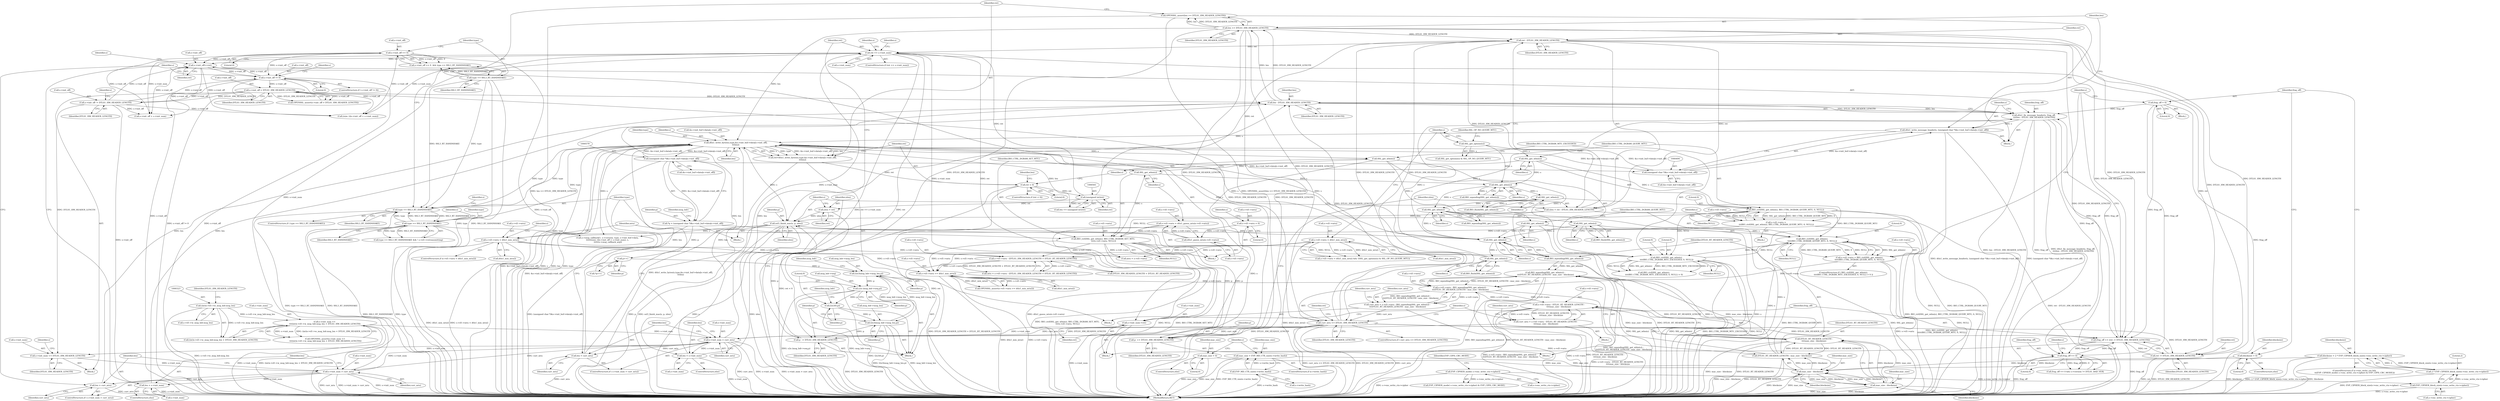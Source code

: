 digraph "0_openssl_34628967f1e65dc8f34e000f0f5518e21afbfc7b@API" {
"1000505" [label="(Call,OPENSSL_assert(len >= DTLS1_HM_HEADER_LENGTH))"];
"1000506" [label="(Call,len >= DTLS1_HM_HEADER_LENGTH)"];
"1000488" [label="(Call,len - DTLS1_HM_HEADER_LENGTH)"];
"1000476" [label="(Call,len = curr_mtu)"];
"1000471" [label="(Call,s->init_num > curr_mtu)"];
"1000465" [label="(Call,s->init_num += DTLS1_HM_HEADER_LENGTH)"];
"1000455" [label="(Call,s->init_off > DTLS1_HM_HEADER_LENGTH)"];
"1000448" [label="(Call,s->init_off != 0)"];
"1000308" [label="(Call,s->init_off == 0)"];
"1000460" [label="(Call,s->init_off -= DTLS1_HM_HEADER_LENGTH)"];
"1000703" [label="(Call,s->init_off+=ret)"];
"1000657" [label="(Call,ret == s->init_num)"];
"1000649" [label="(Call,ret - DTLS1_HM_HEADER_LENGTH)"];
"1000560" [label="(Call,(unsigned int)ret)"];
"1000526" [label="(Call,ret < 0)"];
"1000509" [label="(Call,ret=dtls1_write_bytes(s,type,&s->init_buf->data[s->init_off],\n\t\t\tlen))"];
"1000511" [label="(Call,dtls1_write_bytes(s,type,&s->init_buf->data[s->init_off],\n\t\t\tlen))"];
"1000391" [label="(Call,SSL_get_wbio(s))"];
"1000279" [label="(Call,SSL_get_wbio(s))"];
"1000269" [label="(Call,SSL_get_wbio(s))"];
"1000260" [label="(Call,SSL_get_wbio(s))"];
"1000245" [label="(Call,SSL_get_wbio(s))"];
"1000181" [label="(Call,SSL_get_wbio(s))"];
"1000170" [label="(Call,SSL_get_options(s))"];
"1000215" [label="(Call,SSL_get_wbio(s))"];
"1000652" [label="(Call,ssl3_finish_mac(s, p, xlen))"];
"1000636" [label="(Call,p  -= DTLS1_HM_HEADER_LENGTH)"];
"1000399" [label="(Call,curr_mtu <= DTLS1_HM_HEADER_LENGTH)"];
"1000381" [label="(Call,curr_mtu = s->d1->mtu - BIO_wpending(SSL_get_wbio(s)) - \n\t\t\tDTLS1_RT_HEADER_LENGTH - mac_size - blocksize)"];
"1000383" [label="(Call,s->d1->mtu - BIO_wpending(SSL_get_wbio(s)) - \n\t\t\tDTLS1_RT_HEADER_LENGTH - mac_size - blocksize)"];
"1000539" [label="(Call,s->d1->mtu = BIO_ctrl(SSL_get_wbio(s),\n\t\t\t\t\tBIO_CTRL_DGRAM_QUERY_MTU, 0, NULL))"];
"1000545" [label="(Call,BIO_ctrl(SSL_get_wbio(s),\n\t\t\t\t\tBIO_CTRL_DGRAM_QUERY_MTU, 0, NULL))"];
"1000546" [label="(Call,SSL_get_wbio(s))"];
"1000533" [label="(Call,SSL_get_wbio(s))"];
"1000180" [label="(Call,BIO_ctrl(SSL_get_wbio(s), BIO_CTRL_DGRAM_QUERY_MTU, 0, NULL))"];
"1000532" [label="(Call,BIO_ctrl(SSL_get_wbio(s),\n\t\t\t\tBIO_CTRL_DGRAM_MTU_EXCEEDED, 0, NULL))"];
"1000214" [label="(Call,BIO_ctrl(SSL_get_wbio(s), BIO_CTRL_DGRAM_SET_MTU, \n\t\t\t\ts->d1->mtu, NULL))"];
"1000202" [label="(Call,s->d1->mtu = dtls1_guess_mtu(s->d1->mtu))"];
"1000208" [label="(Call,dtls1_guess_mtu(s->d1->mtu))"];
"1000195" [label="(Call,s->d1->mtu = 0)"];
"1000299" [label="(Call,s->d1->mtu >= dtls1_min_mtu())"];
"1000289" [label="(Call,s->d1->mtu - (DTLS1_HM_HEADER_LENGTH + DTLS1_RT_HEADER_LENGTH))"];
"1000187" [label="(Call,s->d1->mtu < dtls1_min_mtu())"];
"1000174" [label="(Call,s->d1->mtu = \n\t\t\tBIO_ctrl(SSL_get_wbio(s), BIO_CTRL_DGRAM_QUERY_MTU, 0, NULL))"];
"1000161" [label="(Call,s->d1->mtu < dtls1_min_mtu())"];
"1000416" [label="(Call,s->d1->mtu - DTLS1_RT_HEADER_LENGTH -\n\t\t\t\tmac_size - blocksize)"];
"1000422" [label="(Call,DTLS1_RT_HEADER_LENGTH -\n\t\t\t\tmac_size - blocksize)"];
"1000393" [label="(Call,DTLS1_RT_HEADER_LENGTH - mac_size - blocksize)"];
"1000395" [label="(Call,mac_size - blocksize)"];
"1000343" [label="(Call,mac_size = 0)"];
"1000424" [label="(Call,mac_size - blocksize)"];
"1000336" [label="(Call,mac_size = EVP_MD_CTX_size(s->write_hash))"];
"1000338" [label="(Call,EVP_MD_CTX_size(s->write_hash))"];
"1000359" [label="(Call,blocksize = 2 * EVP_CIPHER_block_size(s->enc_write_ctx->cipher))"];
"1000361" [label="(Call,2 * EVP_CIPHER_block_size(s->enc_write_ctx->cipher))"];
"1000363" [label="(Call,EVP_CIPHER_block_size(s->enc_write_ctx->cipher))"];
"1000352" [label="(Call,EVP_CIPHER_mode( s->enc_write_ctx->cipher))"];
"1000370" [label="(Call,blocksize = 0)"];
"1000389" [label="(Call,BIO_wpending(SSL_get_wbio(s)) - \n\t\t\tDTLS1_RT_HEADER_LENGTH - mac_size - blocksize)"];
"1000390" [label="(Call,BIO_wpending(SSL_get_wbio(s)))"];
"1000631" [label="(Call,l2n3(msg_hdr->msg_len,p))"];
"1000618" [label="(Call,l2n3(msg_hdr->msg_len,p))"];
"1000613" [label="(Call,p++)"];
"1000576" [label="(Call,*p = (unsigned char *)&s->init_buf->data[s->init_off])"];
"1000578" [label="(Call,(unsigned char *)&s->init_buf->data[s->init_off])"];
"1000628" [label="(Call,l2n3(0,p))"];
"1000623" [label="(Call,s2n (msg_hdr->seq,p))"];
"1000644" [label="(Call,p  += DTLS1_HM_HEADER_LENGTH)"];
"1000639" [label="(Call,xlen = ret)"];
"1000647" [label="(Call,xlen = ret - DTLS1_HM_HEADER_LENGTH)"];
"1000406" [label="(Call,SSL_get_wbio(s))"];
"1000491" [label="(Call,dtls1_write_message_header(s, (unsigned char *)&s->init_buf->data[s->init_off]))"];
"1000485" [label="(Call,dtls1_fix_message_header(s, frag_off, \n\t\t\t\tlen - DTLS1_HM_HEADER_LENGTH))"];
"1000713" [label="(Call,frag_off += (ret -= DTLS1_HM_HEADER_LENGTH))"];
"1000602" [label="(Call,frag_off == 0)"];
"1000373" [label="(Call,frag_off = 0)"];
"1000715" [label="(Call,ret -= DTLS1_HM_HEADER_LENGTH)"];
"1000493" [label="(Call,(unsigned char *)&s->init_buf->data[s->init_off])"];
"1000443" [label="(Call,type == SSL3_RT_HANDSHAKE)"];
"1000565" [label="(Call,type == SSL3_RT_HANDSHAKE)"];
"1000313" [label="(Call,type == SSL3_RT_HANDSHAKE)"];
"1000433" [label="(Call,len = curr_mtu)"];
"1000428" [label="(Call,s->init_num > curr_mtu)"];
"1000708" [label="(Call,s->init_num-=ret)"];
"1000317" [label="(Call,s->init_num == \n\t\t\t(int)s->d1->w_msg_hdr.msg_len + DTLS1_HM_HEADER_LENGTH)"];
"1000322" [label="(Call,(int)s->d1->w_msg_hdr.msg_len)"];
"1000414" [label="(Call,curr_mtu = s->d1->mtu - DTLS1_RT_HEADER_LENGTH -\n\t\t\t\tmac_size - blocksize)"];
"1000437" [label="(Call,len = s->init_num)"];
"1000480" [label="(Call,len = s->init_num)"];
"1000533" [label="(Call,SSL_get_wbio(s))"];
"1000183" [label="(Identifier,BIO_CTRL_DGRAM_QUERY_MTU)"];
"1000172" [label="(Identifier,SSL_OP_NO_QUERY_MTU)"];
"1000174" [label="(Call,s->d1->mtu = \n\t\t\tBIO_ctrl(SSL_get_wbio(s), BIO_CTRL_DGRAM_QUERY_MTU, 0, NULL))"];
"1000414" [label="(Call,curr_mtu = s->d1->mtu - DTLS1_RT_HEADER_LENGTH -\n\t\t\t\tmac_size - blocksize)"];
"1000317" [label="(Call,s->init_num == \n\t\t\t(int)s->d1->w_msg_hdr.msg_len + DTLS1_HM_HEADER_LENGTH)"];
"1000629" [label="(Literal,0)"];
"1000187" [label="(Call,s->d1->mtu < dtls1_min_mtu())"];
"1000645" [label="(Identifier,p)"];
"1000309" [label="(Call,s->init_off)"];
"1000339" [label="(Call,s->write_hash)"];
"1000194" [label="(Block,)"];
"1000175" [label="(Call,s->d1->mtu)"];
"1000546" [label="(Call,SSL_get_wbio(s))"];
"1000369" [label="(ControlStructure,else)"];
"1000649" [label="(Call,ret - DTLS1_HM_HEADER_LENGTH)"];
"1000705" [label="(Identifier,s)"];
"1000322" [label="(Call,(int)s->d1->w_msg_hdr.msg_len)"];
"1000307" [label="(Call,s->init_off == 0  && type == SSL3_RT_HANDSHAKE)"];
"1000246" [label="(Identifier,s)"];
"1000539" [label="(Call,s->d1->mtu = BIO_ctrl(SSL_get_wbio(s),\n\t\t\t\t\tBIO_CTRL_DGRAM_QUERY_MTU, 0, NULL))"];
"1000290" [label="(Call,s->d1->mtu)"];
"1000269" [label="(Call,SSL_get_wbio(s))"];
"1000346" [label="(ControlStructure,if (s->enc_write_ctx && \n\t\t(EVP_CIPHER_mode( s->enc_write_ctx->cipher) & EVP_CIPH_CBC_MODE)))"];
"1000560" [label="(Call,(unsigned int)ret)"];
"1000641" [label="(Identifier,ret)"];
"1000361" [label="(Call,2 * EVP_CIPHER_block_size(s->enc_write_ctx->cipher))"];
"1000381" [label="(Call,curr_mtu = s->d1->mtu - BIO_wpending(SSL_get_wbio(s)) - \n\t\t\tDTLS1_RT_HEADER_LENGTH - mac_size - blocksize)"];
"1000506" [label="(Call,len >= DTLS1_HM_HEADER_LENGTH)"];
"1000404" [label="(Identifier,ret)"];
"1000495" [label="(Call,&s->init_buf->data[s->init_off])"];
"1000448" [label="(Call,s->init_off != 0)"];
"1000488" [label="(Call,len - DTLS1_HM_HEADER_LENGTH)"];
"1000433" [label="(Call,len = curr_mtu)"];
"1000406" [label="(Call,SSL_get_wbio(s))"];
"1000436" [label="(ControlStructure,else)"];
"1000603" [label="(Identifier,frag_off)"];
"1000216" [label="(Identifier,s)"];
"1000549" [label="(Literal,0)"];
"1000353" [label="(Call,s->enc_write_ctx->cipher)"];
"1000709" [label="(Call,s->init_num)"];
"1000415" [label="(Identifier,curr_mtu)"];
"1000287" [label="(Call,mtu = s->d1->mtu - (DTLS1_HM_HEADER_LENGTH + DTLS1_RT_HEADER_LENGTH))"];
"1000259" [label="(Call,BIO_flush(SSL_get_wbio(s)))"];
"1000651" [label="(Identifier,DTLS1_HM_HEADER_LENGTH)"];
"1000556" [label="(Block,)"];
"1000202" [label="(Call,s->d1->mtu = dtls1_guess_mtu(s->d1->mtu))"];
"1000489" [label="(Identifier,len)"];
"1000208" [label="(Call,dtls1_guess_mtu(s->d1->mtu))"];
"1000530" [label="(ControlStructure,if ( BIO_ctrl(SSL_get_wbio(s),\n\t\t\t\tBIO_CTRL_DGRAM_MTU_EXCEEDED, 0, NULL) > 0 ))"];
"1000652" [label="(Call,ssl3_finish_mac(s, p, xlen))"];
"1000444" [label="(Identifier,type)"];
"1000371" [label="(Identifier,blocksize)"];
"1000443" [label="(Call,type == SSL3_RT_HANDSHAKE)"];
"1000224" [label="(Call,mtu = s->d1->mtu)"];
"1000161" [label="(Call,s->d1->mtu < dtls1_min_mtu())"];
"1000186" [label="(ControlStructure,if (s->d1->mtu < dtls1_min_mtu()))"];
"1000217" [label="(Identifier,BIO_CTRL_DGRAM_SET_MTU)"];
"1000352" [label="(Call,EVP_CIPHER_mode( s->enc_write_ctx->cipher))"];
"1000511" [label="(Call,dtls1_write_bytes(s,type,&s->init_buf->data[s->init_off],\n\t\t\tlen))"];
"1000714" [label="(Identifier,frag_off)"];
"1000359" [label="(Call,blocksize = 2 * EVP_CIPHER_block_size(s->enc_write_ctx->cipher))"];
"1000343" [label="(Call,mac_size = 0)"];
"1000653" [label="(Identifier,s)"];
"1000576" [label="(Call,*p = (unsigned char *)&s->init_buf->data[s->init_off])"];
"1000196" [label="(Call,s->d1->mtu)"];
"1000655" [label="(Identifier,xlen)"];
"1000625" [label="(Identifier,msg_hdr)"];
"1000391" [label="(Call,SSL_get_wbio(s))"];
"1000467" [label="(Identifier,s)"];
"1000566" [label="(Identifier,type)"];
"1000336" [label="(Call,mac_size = EVP_MD_CTX_size(s->write_hash))"];
"1000430" [label="(Identifier,s)"];
"1000707" [label="(Identifier,ret)"];
"1000360" [label="(Identifier,blocksize)"];
"1000602" [label="(Call,frag_off == 0)"];
"1000434" [label="(Identifier,len)"];
"1000442" [label="(ControlStructure,if ( type == SSL3_RT_HANDSHAKE))"];
"1000313" [label="(Call,type == SSL3_RT_HANDSHAKE)"];
"1000465" [label="(Call,s->init_num += DTLS1_HM_HEADER_LENGTH)"];
"1000392" [label="(Identifier,s)"];
"1000456" [label="(Call,s->init_off)"];
"1000710" [label="(Identifier,s)"];
"1000464" [label="(Identifier,DTLS1_HM_HEADER_LENGTH)"];
"1000295" [label="(Call,DTLS1_HM_HEADER_LENGTH + DTLS1_RT_HEADER_LENGTH)"];
"1000424" [label="(Call,mac_size - blocksize)"];
"1000397" [label="(Identifier,blocksize)"];
"1000280" [label="(Identifier,s)"];
"1000636" [label="(Call,p  -= DTLS1_HM_HEADER_LENGTH)"];
"1000416" [label="(Call,s->d1->mtu - DTLS1_RT_HEADER_LENGTH -\n\t\t\t\tmac_size - blocksize)"];
"1000512" [label="(Identifier,s)"];
"1000400" [label="(Identifier,curr_mtu)"];
"1000190" [label="(Identifier,s)"];
"1000526" [label="(Call,ret < 0)"];
"1000384" [label="(Call,s->d1->mtu)"];
"1000632" [label="(Call,msg_hdr->msg_len)"];
"1000571" [label="(Identifier,s)"];
"1000562" [label="(Identifier,ret)"];
"1000508" [label="(Identifier,DTLS1_HM_HEADER_LENGTH)"];
"1000477" [label="(Identifier,len)"];
"1000628" [label="(Call,l2n3(0,p))"];
"1000427" [label="(ControlStructure,if ( s->init_num > curr_mtu))"];
"1000614" [label="(Identifier,p)"];
"1000657" [label="(Call,ret == s->init_num)"];
"1000491" [label="(Call,dtls1_write_message_header(s, (unsigned char *)&s->init_buf->data[s->init_off]))"];
"1000472" [label="(Call,s->init_num)"];
"1000678" [label="(Call,(size_t)(s->init_off + s->init_num))"];
"1000279" [label="(Call,SSL_get_wbio(s))"];
"1000478" [label="(Identifier,curr_mtu)"];
"1000452" [label="(Literal,0)"];
"1000312" [label="(Literal,0)"];
"1000380" [label="(Block,)"];
"1000493" [label="(Call,(unsigned char *)&s->init_buf->data[s->init_off])"];
"1000278" [label="(Call,BIO_flush(SSL_get_wbio(s)))"];
"1000171" [label="(Identifier,s)"];
"1000536" [label="(Literal,0)"];
"1000162" [label="(Call,s->d1->mtu)"];
"1000485" [label="(Call,dtls1_fix_message_header(s, frag_off, \n\t\t\t\tlen - DTLS1_HM_HEADER_LENGTH))"];
"1000363" [label="(Call,EVP_CIPHER_block_size(s->enc_write_ctx->cipher))"];
"1000446" [label="(Block,)"];
"1000547" [label="(Identifier,s)"];
"1000650" [label="(Identifier,ret)"];
"1000223" [label="(Identifier,NULL)"];
"1000375" [label="(Literal,0)"];
"1000646" [label="(Identifier,DTLS1_HM_HEADER_LENGTH)"];
"1000624" [label="(Call,msg_hdr->seq)"];
"1000665" [label="(Identifier,s)"];
"1000390" [label="(Call,BIO_wpending(SSL_get_wbio(s)))"];
"1000396" [label="(Identifier,mac_size)"];
"1000351" [label="(Call,EVP_CIPHER_mode( s->enc_write_ctx->cipher) & EVP_CIPH_CBC_MODE)"];
"1000469" [label="(Identifier,DTLS1_HM_HEADER_LENGTH)"];
"1000393" [label="(Call,DTLS1_RT_HEADER_LENGTH - mac_size - blocksize)"];
"1000455" [label="(Call,s->init_off > DTLS1_HM_HEADER_LENGTH)"];
"1000460" [label="(Call,s->init_off -= DTLS1_HM_HEADER_LENGTH)"];
"1000612" [label="(Call,*p++)"];
"1000475" [label="(Identifier,curr_mtu)"];
"1000545" [label="(Call,BIO_ctrl(SSL_get_wbio(s),\n\t\t\t\t\tBIO_CTRL_DGRAM_QUERY_MTU, 0, NULL))"];
"1000613" [label="(Call,p++)"];
"1000470" [label="(ControlStructure,if ( s->init_num > curr_mtu))"];
"1000622" [label="(Identifier,p)"];
"1000716" [label="(Identifier,ret)"];
"1000654" [label="(Identifier,p)"];
"1000344" [label="(Identifier,mac_size)"];
"1000487" [label="(Identifier,frag_off)"];
"1000374" [label="(Identifier,frag_off)"];
"1000457" [label="(Identifier,s)"];
"1000402" [label="(Block,)"];
"1000479" [label="(ControlStructure,else)"];
"1000559" [label="(Identifier,len)"];
"1000215" [label="(Call,SSL_get_wbio(s))"];
"1000480" [label="(Call,len = s->init_num)"];
"1000623" [label="(Call,s2n (msg_hdr->seq,p))"];
"1000445" [label="(Identifier,SSL3_RT_HANDSHAKE)"];
"1000577" [label="(Identifier,p)"];
"1000315" [label="(Identifier,SSL3_RT_HANDSHAKE)"];
"1000218" [label="(Call,s->d1->mtu)"];
"1000394" [label="(Identifier,DTLS1_RT_HEADER_LENGTH)"];
"1000169" [label="(Call,SSL_get_options(s) & SSL_OP_NO_QUERY_MTU)"];
"1000185" [label="(Identifier,NULL)"];
"1000466" [label="(Call,s->init_num)"];
"1000338" [label="(Call,EVP_MD_CTX_size(s->write_hash))"];
"1000658" [label="(Identifier,ret)"];
"1000708" [label="(Call,s->init_num-=ret)"];
"1000548" [label="(Identifier,BIO_CTRL_DGRAM_QUERY_MTU)"];
"1000630" [label="(Identifier,p)"];
"1000604" [label="(Literal,0)"];
"1000435" [label="(Identifier,curr_mtu)"];
"1000638" [label="(Identifier,DTLS1_HM_HEADER_LENGTH)"];
"1000610" [label="(Block,)"];
"1000289" [label="(Call,s->d1->mtu - (DTLS1_HM_HEADER_LENGTH + DTLS1_RT_HEADER_LENGTH))"];
"1000373" [label="(Call,frag_off = 0)"];
"1000425" [label="(Identifier,mac_size)"];
"1000426" [label="(Identifier,blocksize)"];
"1000205" [label="(Identifier,s)"];
"1000637" [label="(Identifier,p)"];
"1000193" [label="(Call,dtls1_min_mtu())"];
"1000639" [label="(Call,xlen = ret)"];
"1000574" [label="(Block,)"];
"1000640" [label="(Identifier,xlen)"];
"1000332" [label="(ControlStructure,if (s->write_hash))"];
"1000449" [label="(Call,s->init_off)"];
"1000540" [label="(Call,s->d1->mtu)"];
"1000532" [label="(Call,BIO_ctrl(SSL_get_wbio(s),\n\t\t\t\tBIO_CTRL_DGRAM_MTU_EXCEEDED, 0, NULL))"];
"1000537" [label="(Identifier,NULL)"];
"1000182" [label="(Identifier,s)"];
"1000507" [label="(Identifier,len)"];
"1000318" [label="(Call,s->init_num)"];
"1000564" [label="(Call,type == SSL3_RT_HANDSHAKE && ! s->d1->retransmitting)"];
"1000514" [label="(Call,&s->init_buf->data[s->init_off])"];
"1000619" [label="(Call,msg_hdr->msg_len)"];
"1000195" [label="(Call,s->d1->mtu = 0)"];
"1000505" [label="(Call,OPENSSL_assert(len >= DTLS1_HM_HEADER_LENGTH))"];
"1000429" [label="(Call,s->init_num)"];
"1000720" [label="(MethodReturn,RET)"];
"1000378" [label="(Identifier,s)"];
"1000712" [label="(Identifier,ret)"];
"1000428" [label="(Call,s->init_num > curr_mtu)"];
"1000476" [label="(Call,len = curr_mtu)"];
"1000316" [label="(Call,OPENSSL_assert(s->init_num == \n\t\t\t(int)s->d1->w_msg_hdr.msg_len + DTLS1_HM_HEADER_LENGTH))"];
"1000482" [label="(Call,s->init_num)"];
"1000405" [label="(Call,BIO_flush(SSL_get_wbio(s)))"];
"1000201" [label="(Literal,0)"];
"1000580" [label="(Call,&s->init_buf->data[s->init_off])"];
"1000704" [label="(Call,s->init_off)"];
"1000659" [label="(Call,s->init_num)"];
"1000633" [label="(Identifier,msg_hdr)"];
"1000245" [label="(Call,SSL_get_wbio(s))"];
"1000607" [label="(Identifier,s)"];
"1000631" [label="(Call,l2n3(msg_hdr->msg_len,p))"];
"1000538" [label="(Literal,0)"];
"1000308" [label="(Call,s->init_off == 0)"];
"1000170" [label="(Call,SSL_get_options(s))"];
"1000299" [label="(Call,s->d1->mtu >= dtls1_min_mtu())"];
"1000667" [label="(Call,s->msg_callback(1, s->version, type, s->init_buf->data, \n\t\t\t\t\t\t(size_t)(s->init_off + s->init_num), s, \n\t\t\t\t\t\ts->msg_callback_arg))"];
"1000601" [label="(Call,frag_off == 0 && s->version != DTLS1_BAD_VER)"];
"1000450" [label="(Identifier,s)"];
"1000331" [label="(Identifier,DTLS1_HM_HEADER_LENGTH)"];
"1000644" [label="(Call,p  += DTLS1_HM_HEADER_LENGTH)"];
"1000627" [label="(Identifier,p)"];
"1000535" [label="(Identifier,BIO_CTRL_DGRAM_MTU_EXCEEDED)"];
"1000439" [label="(Call,s->init_num)"];
"1000270" [label="(Identifier,s)"];
"1000717" [label="(Identifier,DTLS1_HM_HEADER_LENGTH)"];
"1000481" [label="(Identifier,len)"];
"1000225" [label="(Identifier,mtu)"];
"1000112" [label="(Block,)"];
"1000492" [label="(Identifier,s)"];
"1000349" [label="(Identifier,s)"];
"1000298" [label="(Call,OPENSSL_assert(s->d1->mtu >= dtls1_min_mtu()))"];
"1000592" [label="(Identifier,msg_hdr)"];
"1000198" [label="(Identifier,s)"];
"1000525" [label="(ControlStructure,if (ret < 0))"];
"1000209" [label="(Call,s->d1->mtu)"];
"1000382" [label="(Identifier,curr_mtu)"];
"1000558" [label="(Call,len == (unsigned int)ret)"];
"1000713" [label="(Call,frag_off += (ret -= DTLS1_HM_HEADER_LENGTH))"];
"1000401" [label="(Identifier,DTLS1_HM_HEADER_LENGTH)"];
"1000324" [label="(Call,s->d1->w_msg_hdr.msg_len)"];
"1000527" [label="(Identifier,ret)"];
"1000422" [label="(Call,DTLS1_RT_HEADER_LENGTH -\n\t\t\t\tmac_size - blocksize)"];
"1000398" [label="(ControlStructure,if ( curr_mtu <= DTLS1_HM_HEADER_LENGTH))"];
"1000364" [label="(Call,s->enc_write_ctx->cipher)"];
"1000565" [label="(Call,type == SSL3_RT_HANDSHAKE)"];
"1000417" [label="(Call,s->d1->mtu)"];
"1000372" [label="(Literal,0)"];
"1000471" [label="(Call,s->init_num > curr_mtu)"];
"1000437" [label="(Call,len = s->init_num)"];
"1000578" [label="(Call,(unsigned char *)&s->init_buf->data[s->init_off])"];
"1000531" [label="(Call,BIO_ctrl(SSL_get_wbio(s),\n\t\t\t\tBIO_CTRL_DGRAM_MTU_EXCEEDED, 0, NULL) > 0)"];
"1000407" [label="(Identifier,s)"];
"1000447" [label="(ControlStructure,if ( s->init_off != 0))"];
"1000383" [label="(Call,s->d1->mtu - BIO_wpending(SSL_get_wbio(s)) - \n\t\t\tDTLS1_RT_HEADER_LENGTH - mac_size - blocksize)"];
"1000370" [label="(Call,blocksize = 0)"];
"1000181" [label="(Call,SSL_get_wbio(s))"];
"1000680" [label="(Call,s->init_off + s->init_num)"];
"1000656" [label="(ControlStructure,if (ret == s->init_num))"];
"1000261" [label="(Identifier,s)"];
"1000214" [label="(Call,BIO_ctrl(SSL_get_wbio(s), BIO_CTRL_DGRAM_SET_MTU, \n\t\t\t\ts->d1->mtu, NULL))"];
"1000314" [label="(Identifier,type)"];
"1000454" [label="(Call,OPENSSL_assert(s->init_off > DTLS1_HM_HEADER_LENGTH))"];
"1000509" [label="(Call,ret=dtls1_write_bytes(s,type,&s->init_buf->data[s->init_off],\n\t\t\tlen))"];
"1000188" [label="(Call,s->d1->mtu)"];
"1000715" [label="(Call,ret -= DTLS1_HM_HEADER_LENGTH)"];
"1000513" [label="(Identifier,type)"];
"1000567" [label="(Identifier,SSL3_RT_HANDSHAKE)"];
"1000438" [label="(Identifier,len)"];
"1000703" [label="(Call,s->init_off+=ret)"];
"1000635" [label="(Identifier,p)"];
"1000432" [label="(Identifier,curr_mtu)"];
"1000459" [label="(Identifier,DTLS1_HM_HEADER_LENGTH)"];
"1000453" [label="(Block,)"];
"1000550" [label="(Identifier,NULL)"];
"1000399" [label="(Call,curr_mtu <= DTLS1_HM_HEADER_LENGTH)"];
"1000486" [label="(Identifier,s)"];
"1000337" [label="(Identifier,mac_size)"];
"1000362" [label="(Literal,2)"];
"1000647" [label="(Call,xlen = ret - DTLS1_HM_HEADER_LENGTH)"];
"1000244" [label="(Call,BIO_wpending(SSL_get_wbio(s)))"];
"1000524" [label="(Identifier,len)"];
"1000490" [label="(Identifier,DTLS1_HM_HEADER_LENGTH)"];
"1000268" [label="(Call,BIO_wpending(SSL_get_wbio(s)))"];
"1000173" [label="(Block,)"];
"1000358" [label="(Identifier,EVP_CIPH_CBC_MODE)"];
"1000643" [label="(Block,)"];
"1000260" [label="(Call,SSL_get_wbio(s))"];
"1000305" [label="(Call,dtls1_min_mtu())"];
"1000300" [label="(Call,s->d1->mtu)"];
"1000180" [label="(Call,BIO_ctrl(SSL_get_wbio(s), BIO_CTRL_DGRAM_QUERY_MTU, 0, NULL))"];
"1000345" [label="(Literal,0)"];
"1000534" [label="(Identifier,s)"];
"1000423" [label="(Identifier,DTLS1_RT_HEADER_LENGTH)"];
"1000648" [label="(Identifier,xlen)"];
"1000618" [label="(Call,l2n3(msg_hdr->msg_len,p))"];
"1000510" [label="(Identifier,ret)"];
"1000473" [label="(Identifier,s)"];
"1000389" [label="(Call,BIO_wpending(SSL_get_wbio(s)) - \n\t\t\tDTLS1_RT_HEADER_LENGTH - mac_size - blocksize)"];
"1000321" [label="(Call,(int)s->d1->w_msg_hdr.msg_len + DTLS1_HM_HEADER_LENGTH)"];
"1000461" [label="(Call,s->init_off)"];
"1000203" [label="(Call,s->d1->mtu)"];
"1000528" [label="(Literal,0)"];
"1000160" [label="(Call,s->d1->mtu < dtls1_min_mtu() && !(SSL_get_options(s) & SSL_OP_NO_QUERY_MTU))"];
"1000342" [label="(ControlStructure,else)"];
"1000167" [label="(Call,dtls1_min_mtu())"];
"1000395" [label="(Call,mac_size - blocksize)"];
"1000184" [label="(Literal,0)"];
"1000505" -> "1000446"  [label="AST: "];
"1000505" -> "1000506"  [label="CFG: "];
"1000506" -> "1000505"  [label="AST: "];
"1000510" -> "1000505"  [label="CFG: "];
"1000505" -> "1000720"  [label="DDG: len >= DTLS1_HM_HEADER_LENGTH"];
"1000505" -> "1000720"  [label="DDG: OPENSSL_assert(len >= DTLS1_HM_HEADER_LENGTH)"];
"1000506" -> "1000505"  [label="DDG: len"];
"1000506" -> "1000505"  [label="DDG: DTLS1_HM_HEADER_LENGTH"];
"1000506" -> "1000508"  [label="CFG: "];
"1000507" -> "1000506"  [label="AST: "];
"1000508" -> "1000506"  [label="AST: "];
"1000506" -> "1000720"  [label="DDG: DTLS1_HM_HEADER_LENGTH"];
"1000506" -> "1000399"  [label="DDG: DTLS1_HM_HEADER_LENGTH"];
"1000488" -> "1000506"  [label="DDG: len"];
"1000488" -> "1000506"  [label="DDG: DTLS1_HM_HEADER_LENGTH"];
"1000506" -> "1000511"  [label="DDG: len"];
"1000506" -> "1000636"  [label="DDG: DTLS1_HM_HEADER_LENGTH"];
"1000506" -> "1000644"  [label="DDG: DTLS1_HM_HEADER_LENGTH"];
"1000506" -> "1000649"  [label="DDG: DTLS1_HM_HEADER_LENGTH"];
"1000506" -> "1000713"  [label="DDG: DTLS1_HM_HEADER_LENGTH"];
"1000506" -> "1000715"  [label="DDG: DTLS1_HM_HEADER_LENGTH"];
"1000488" -> "1000485"  [label="AST: "];
"1000488" -> "1000490"  [label="CFG: "];
"1000489" -> "1000488"  [label="AST: "];
"1000490" -> "1000488"  [label="AST: "];
"1000485" -> "1000488"  [label="CFG: "];
"1000488" -> "1000485"  [label="DDG: len"];
"1000488" -> "1000485"  [label="DDG: DTLS1_HM_HEADER_LENGTH"];
"1000476" -> "1000488"  [label="DDG: len"];
"1000480" -> "1000488"  [label="DDG: len"];
"1000433" -> "1000488"  [label="DDG: len"];
"1000437" -> "1000488"  [label="DDG: len"];
"1000399" -> "1000488"  [label="DDG: DTLS1_HM_HEADER_LENGTH"];
"1000455" -> "1000488"  [label="DDG: DTLS1_HM_HEADER_LENGTH"];
"1000476" -> "1000470"  [label="AST: "];
"1000476" -> "1000478"  [label="CFG: "];
"1000477" -> "1000476"  [label="AST: "];
"1000478" -> "1000476"  [label="AST: "];
"1000486" -> "1000476"  [label="CFG: "];
"1000476" -> "1000720"  [label="DDG: curr_mtu"];
"1000471" -> "1000476"  [label="DDG: curr_mtu"];
"1000471" -> "1000470"  [label="AST: "];
"1000471" -> "1000475"  [label="CFG: "];
"1000472" -> "1000471"  [label="AST: "];
"1000475" -> "1000471"  [label="AST: "];
"1000477" -> "1000471"  [label="CFG: "];
"1000481" -> "1000471"  [label="CFG: "];
"1000471" -> "1000720"  [label="DDG: s->init_num"];
"1000471" -> "1000720"  [label="DDG: curr_mtu"];
"1000471" -> "1000720"  [label="DDG: s->init_num > curr_mtu"];
"1000471" -> "1000428"  [label="DDG: s->init_num"];
"1000465" -> "1000471"  [label="DDG: s->init_num"];
"1000428" -> "1000471"  [label="DDG: curr_mtu"];
"1000471" -> "1000480"  [label="DDG: s->init_num"];
"1000471" -> "1000657"  [label="DDG: s->init_num"];
"1000465" -> "1000453"  [label="AST: "];
"1000465" -> "1000469"  [label="CFG: "];
"1000466" -> "1000465"  [label="AST: "];
"1000469" -> "1000465"  [label="AST: "];
"1000473" -> "1000465"  [label="CFG: "];
"1000455" -> "1000465"  [label="DDG: DTLS1_HM_HEADER_LENGTH"];
"1000428" -> "1000465"  [label="DDG: s->init_num"];
"1000455" -> "1000454"  [label="AST: "];
"1000455" -> "1000459"  [label="CFG: "];
"1000456" -> "1000455"  [label="AST: "];
"1000459" -> "1000455"  [label="AST: "];
"1000454" -> "1000455"  [label="CFG: "];
"1000455" -> "1000454"  [label="DDG: s->init_off"];
"1000455" -> "1000454"  [label="DDG: DTLS1_HM_HEADER_LENGTH"];
"1000448" -> "1000455"  [label="DDG: s->init_off"];
"1000399" -> "1000455"  [label="DDG: DTLS1_HM_HEADER_LENGTH"];
"1000455" -> "1000460"  [label="DDG: DTLS1_HM_HEADER_LENGTH"];
"1000455" -> "1000460"  [label="DDG: s->init_off"];
"1000448" -> "1000447"  [label="AST: "];
"1000448" -> "1000452"  [label="CFG: "];
"1000449" -> "1000448"  [label="AST: "];
"1000452" -> "1000448"  [label="AST: "];
"1000457" -> "1000448"  [label="CFG: "];
"1000486" -> "1000448"  [label="CFG: "];
"1000448" -> "1000720"  [label="DDG: s->init_off"];
"1000448" -> "1000720"  [label="DDG: s->init_off != 0"];
"1000308" -> "1000448"  [label="DDG: s->init_off"];
"1000460" -> "1000448"  [label="DDG: s->init_off"];
"1000703" -> "1000448"  [label="DDG: s->init_off"];
"1000448" -> "1000678"  [label="DDG: s->init_off"];
"1000448" -> "1000680"  [label="DDG: s->init_off"];
"1000448" -> "1000703"  [label="DDG: s->init_off"];
"1000308" -> "1000307"  [label="AST: "];
"1000308" -> "1000312"  [label="CFG: "];
"1000309" -> "1000308"  [label="AST: "];
"1000312" -> "1000308"  [label="AST: "];
"1000314" -> "1000308"  [label="CFG: "];
"1000307" -> "1000308"  [label="CFG: "];
"1000308" -> "1000720"  [label="DDG: s->init_off"];
"1000308" -> "1000307"  [label="DDG: s->init_off"];
"1000308" -> "1000307"  [label="DDG: 0"];
"1000308" -> "1000678"  [label="DDG: s->init_off"];
"1000308" -> "1000680"  [label="DDG: s->init_off"];
"1000308" -> "1000703"  [label="DDG: s->init_off"];
"1000460" -> "1000453"  [label="AST: "];
"1000460" -> "1000464"  [label="CFG: "];
"1000461" -> "1000460"  [label="AST: "];
"1000464" -> "1000460"  [label="AST: "];
"1000467" -> "1000460"  [label="CFG: "];
"1000460" -> "1000720"  [label="DDG: s->init_off"];
"1000460" -> "1000678"  [label="DDG: s->init_off"];
"1000460" -> "1000680"  [label="DDG: s->init_off"];
"1000460" -> "1000703"  [label="DDG: s->init_off"];
"1000703" -> "1000556"  [label="AST: "];
"1000703" -> "1000707"  [label="CFG: "];
"1000704" -> "1000703"  [label="AST: "];
"1000707" -> "1000703"  [label="AST: "];
"1000710" -> "1000703"  [label="CFG: "];
"1000703" -> "1000720"  [label="DDG: s->init_off"];
"1000703" -> "1000678"  [label="DDG: s->init_off"];
"1000703" -> "1000680"  [label="DDG: s->init_off"];
"1000657" -> "1000703"  [label="DDG: ret"];
"1000657" -> "1000656"  [label="AST: "];
"1000657" -> "1000659"  [label="CFG: "];
"1000658" -> "1000657"  [label="AST: "];
"1000659" -> "1000657"  [label="AST: "];
"1000665" -> "1000657"  [label="CFG: "];
"1000705" -> "1000657"  [label="CFG: "];
"1000657" -> "1000720"  [label="DDG: ret"];
"1000657" -> "1000720"  [label="DDG: ret == s->init_num"];
"1000649" -> "1000657"  [label="DDG: ret"];
"1000560" -> "1000657"  [label="DDG: ret"];
"1000428" -> "1000657"  [label="DDG: s->init_num"];
"1000657" -> "1000678"  [label="DDG: s->init_num"];
"1000657" -> "1000680"  [label="DDG: s->init_num"];
"1000657" -> "1000708"  [label="DDG: ret"];
"1000657" -> "1000708"  [label="DDG: s->init_num"];
"1000657" -> "1000715"  [label="DDG: ret"];
"1000649" -> "1000647"  [label="AST: "];
"1000649" -> "1000651"  [label="CFG: "];
"1000650" -> "1000649"  [label="AST: "];
"1000651" -> "1000649"  [label="AST: "];
"1000647" -> "1000649"  [label="CFG: "];
"1000649" -> "1000720"  [label="DDG: DTLS1_HM_HEADER_LENGTH"];
"1000649" -> "1000399"  [label="DDG: DTLS1_HM_HEADER_LENGTH"];
"1000649" -> "1000647"  [label="DDG: ret"];
"1000649" -> "1000647"  [label="DDG: DTLS1_HM_HEADER_LENGTH"];
"1000560" -> "1000649"  [label="DDG: ret"];
"1000399" -> "1000649"  [label="DDG: DTLS1_HM_HEADER_LENGTH"];
"1000649" -> "1000713"  [label="DDG: DTLS1_HM_HEADER_LENGTH"];
"1000649" -> "1000715"  [label="DDG: DTLS1_HM_HEADER_LENGTH"];
"1000560" -> "1000558"  [label="AST: "];
"1000560" -> "1000562"  [label="CFG: "];
"1000561" -> "1000560"  [label="AST: "];
"1000562" -> "1000560"  [label="AST: "];
"1000558" -> "1000560"  [label="CFG: "];
"1000560" -> "1000558"  [label="DDG: ret"];
"1000526" -> "1000560"  [label="DDG: ret"];
"1000560" -> "1000639"  [label="DDG: ret"];
"1000526" -> "1000525"  [label="AST: "];
"1000526" -> "1000528"  [label="CFG: "];
"1000527" -> "1000526"  [label="AST: "];
"1000528" -> "1000526"  [label="AST: "];
"1000534" -> "1000526"  [label="CFG: "];
"1000559" -> "1000526"  [label="CFG: "];
"1000526" -> "1000720"  [label="DDG: ret < 0"];
"1000526" -> "1000720"  [label="DDG: ret"];
"1000509" -> "1000526"  [label="DDG: ret"];
"1000509" -> "1000380"  [label="AST: "];
"1000509" -> "1000511"  [label="CFG: "];
"1000510" -> "1000509"  [label="AST: "];
"1000511" -> "1000509"  [label="AST: "];
"1000527" -> "1000509"  [label="CFG: "];
"1000509" -> "1000720"  [label="DDG: dtls1_write_bytes(s,type,&s->init_buf->data[s->init_off],\n\t\t\tlen)"];
"1000511" -> "1000509"  [label="DDG: s"];
"1000511" -> "1000509"  [label="DDG: type"];
"1000511" -> "1000509"  [label="DDG: &s->init_buf->data[s->init_off]"];
"1000511" -> "1000509"  [label="DDG: len"];
"1000511" -> "1000524"  [label="CFG: "];
"1000512" -> "1000511"  [label="AST: "];
"1000513" -> "1000511"  [label="AST: "];
"1000514" -> "1000511"  [label="AST: "];
"1000524" -> "1000511"  [label="AST: "];
"1000511" -> "1000720"  [label="DDG: len"];
"1000511" -> "1000720"  [label="DDG: type"];
"1000511" -> "1000720"  [label="DDG: &s->init_buf->data[s->init_off]"];
"1000511" -> "1000720"  [label="DDG: s"];
"1000511" -> "1000391"  [label="DDG: s"];
"1000511" -> "1000443"  [label="DDG: type"];
"1000511" -> "1000493"  [label="DDG: &s->init_buf->data[s->init_off]"];
"1000391" -> "1000511"  [label="DDG: s"];
"1000406" -> "1000511"  [label="DDG: s"];
"1000491" -> "1000511"  [label="DDG: s"];
"1000443" -> "1000511"  [label="DDG: type"];
"1000578" -> "1000511"  [label="DDG: &s->init_buf->data[s->init_off]"];
"1000493" -> "1000511"  [label="DDG: &s->init_buf->data[s->init_off]"];
"1000433" -> "1000511"  [label="DDG: len"];
"1000437" -> "1000511"  [label="DDG: len"];
"1000511" -> "1000533"  [label="DDG: s"];
"1000511" -> "1000558"  [label="DDG: len"];
"1000511" -> "1000565"  [label="DDG: type"];
"1000511" -> "1000578"  [label="DDG: &s->init_buf->data[s->init_off]"];
"1000511" -> "1000652"  [label="DDG: s"];
"1000511" -> "1000667"  [label="DDG: s"];
"1000391" -> "1000390"  [label="AST: "];
"1000391" -> "1000392"  [label="CFG: "];
"1000392" -> "1000391"  [label="AST: "];
"1000390" -> "1000391"  [label="CFG: "];
"1000391" -> "1000390"  [label="DDG: s"];
"1000279" -> "1000391"  [label="DDG: s"];
"1000652" -> "1000391"  [label="DDG: s"];
"1000546" -> "1000391"  [label="DDG: s"];
"1000269" -> "1000391"  [label="DDG: s"];
"1000391" -> "1000406"  [label="DDG: s"];
"1000391" -> "1000485"  [label="DDG: s"];
"1000279" -> "1000278"  [label="AST: "];
"1000279" -> "1000280"  [label="CFG: "];
"1000280" -> "1000279"  [label="AST: "];
"1000278" -> "1000279"  [label="CFG: "];
"1000279" -> "1000720"  [label="DDG: s"];
"1000279" -> "1000278"  [label="DDG: s"];
"1000269" -> "1000279"  [label="DDG: s"];
"1000269" -> "1000268"  [label="AST: "];
"1000269" -> "1000270"  [label="CFG: "];
"1000270" -> "1000269"  [label="AST: "];
"1000268" -> "1000269"  [label="CFG: "];
"1000269" -> "1000720"  [label="DDG: s"];
"1000269" -> "1000268"  [label="DDG: s"];
"1000260" -> "1000269"  [label="DDG: s"];
"1000245" -> "1000269"  [label="DDG: s"];
"1000260" -> "1000259"  [label="AST: "];
"1000260" -> "1000261"  [label="CFG: "];
"1000261" -> "1000260"  [label="AST: "];
"1000259" -> "1000260"  [label="CFG: "];
"1000260" -> "1000720"  [label="DDG: s"];
"1000260" -> "1000259"  [label="DDG: s"];
"1000245" -> "1000260"  [label="DDG: s"];
"1000245" -> "1000244"  [label="AST: "];
"1000245" -> "1000246"  [label="CFG: "];
"1000246" -> "1000245"  [label="AST: "];
"1000244" -> "1000245"  [label="CFG: "];
"1000245" -> "1000244"  [label="DDG: s"];
"1000181" -> "1000245"  [label="DDG: s"];
"1000215" -> "1000245"  [label="DDG: s"];
"1000170" -> "1000245"  [label="DDG: s"];
"1000181" -> "1000180"  [label="AST: "];
"1000181" -> "1000182"  [label="CFG: "];
"1000182" -> "1000181"  [label="AST: "];
"1000183" -> "1000181"  [label="CFG: "];
"1000181" -> "1000180"  [label="DDG: s"];
"1000170" -> "1000181"  [label="DDG: s"];
"1000181" -> "1000215"  [label="DDG: s"];
"1000170" -> "1000169"  [label="AST: "];
"1000170" -> "1000171"  [label="CFG: "];
"1000171" -> "1000170"  [label="AST: "];
"1000172" -> "1000170"  [label="CFG: "];
"1000170" -> "1000169"  [label="DDG: s"];
"1000215" -> "1000214"  [label="AST: "];
"1000215" -> "1000216"  [label="CFG: "];
"1000216" -> "1000215"  [label="AST: "];
"1000217" -> "1000215"  [label="CFG: "];
"1000215" -> "1000214"  [label="DDG: s"];
"1000652" -> "1000574"  [label="AST: "];
"1000652" -> "1000655"  [label="CFG: "];
"1000653" -> "1000652"  [label="AST: "];
"1000654" -> "1000652"  [label="AST: "];
"1000655" -> "1000652"  [label="AST: "];
"1000658" -> "1000652"  [label="CFG: "];
"1000652" -> "1000720"  [label="DDG: xlen"];
"1000652" -> "1000720"  [label="DDG: ssl3_finish_mac(s, p, xlen)"];
"1000652" -> "1000720"  [label="DDG: s"];
"1000652" -> "1000720"  [label="DDG: p"];
"1000636" -> "1000652"  [label="DDG: p"];
"1000644" -> "1000652"  [label="DDG: p"];
"1000639" -> "1000652"  [label="DDG: xlen"];
"1000647" -> "1000652"  [label="DDG: xlen"];
"1000652" -> "1000667"  [label="DDG: s"];
"1000636" -> "1000610"  [label="AST: "];
"1000636" -> "1000638"  [label="CFG: "];
"1000637" -> "1000636"  [label="AST: "];
"1000638" -> "1000636"  [label="AST: "];
"1000640" -> "1000636"  [label="CFG: "];
"1000636" -> "1000720"  [label="DDG: DTLS1_HM_HEADER_LENGTH"];
"1000399" -> "1000636"  [label="DDG: DTLS1_HM_HEADER_LENGTH"];
"1000631" -> "1000636"  [label="DDG: p"];
"1000399" -> "1000398"  [label="AST: "];
"1000399" -> "1000401"  [label="CFG: "];
"1000400" -> "1000399"  [label="AST: "];
"1000401" -> "1000399"  [label="AST: "];
"1000404" -> "1000399"  [label="CFG: "];
"1000430" -> "1000399"  [label="CFG: "];
"1000399" -> "1000720"  [label="DDG: DTLS1_HM_HEADER_LENGTH"];
"1000399" -> "1000720"  [label="DDG: curr_mtu"];
"1000399" -> "1000720"  [label="DDG: curr_mtu <= DTLS1_HM_HEADER_LENGTH"];
"1000381" -> "1000399"  [label="DDG: curr_mtu"];
"1000399" -> "1000428"  [label="DDG: curr_mtu"];
"1000399" -> "1000644"  [label="DDG: DTLS1_HM_HEADER_LENGTH"];
"1000399" -> "1000713"  [label="DDG: DTLS1_HM_HEADER_LENGTH"];
"1000399" -> "1000715"  [label="DDG: DTLS1_HM_HEADER_LENGTH"];
"1000381" -> "1000380"  [label="AST: "];
"1000381" -> "1000383"  [label="CFG: "];
"1000382" -> "1000381"  [label="AST: "];
"1000383" -> "1000381"  [label="AST: "];
"1000400" -> "1000381"  [label="CFG: "];
"1000381" -> "1000720"  [label="DDG: s->d1->mtu - BIO_wpending(SSL_get_wbio(s)) - \n\t\t\tDTLS1_RT_HEADER_LENGTH - mac_size - blocksize"];
"1000383" -> "1000381"  [label="DDG: s->d1->mtu"];
"1000383" -> "1000381"  [label="DDG: BIO_wpending(SSL_get_wbio(s)) - \n\t\t\tDTLS1_RT_HEADER_LENGTH - mac_size - blocksize"];
"1000383" -> "1000389"  [label="CFG: "];
"1000384" -> "1000383"  [label="AST: "];
"1000389" -> "1000383"  [label="AST: "];
"1000383" -> "1000720"  [label="DDG: BIO_wpending(SSL_get_wbio(s)) - \n\t\t\tDTLS1_RT_HEADER_LENGTH - mac_size - blocksize"];
"1000383" -> "1000720"  [label="DDG: s->d1->mtu"];
"1000539" -> "1000383"  [label="DDG: s->d1->mtu"];
"1000299" -> "1000383"  [label="DDG: s->d1->mtu"];
"1000416" -> "1000383"  [label="DDG: s->d1->mtu"];
"1000389" -> "1000383"  [label="DDG: BIO_wpending(SSL_get_wbio(s))"];
"1000389" -> "1000383"  [label="DDG: DTLS1_RT_HEADER_LENGTH - mac_size - blocksize"];
"1000383" -> "1000416"  [label="DDG: s->d1->mtu"];
"1000539" -> "1000530"  [label="AST: "];
"1000539" -> "1000545"  [label="CFG: "];
"1000540" -> "1000539"  [label="AST: "];
"1000545" -> "1000539"  [label="AST: "];
"1000378" -> "1000539"  [label="CFG: "];
"1000539" -> "1000720"  [label="DDG: s->d1->mtu"];
"1000539" -> "1000720"  [label="DDG: BIO_ctrl(SSL_get_wbio(s),\n\t\t\t\t\tBIO_CTRL_DGRAM_QUERY_MTU, 0, NULL)"];
"1000545" -> "1000539"  [label="DDG: SSL_get_wbio(s)"];
"1000545" -> "1000539"  [label="DDG: BIO_CTRL_DGRAM_QUERY_MTU"];
"1000545" -> "1000539"  [label="DDG: 0"];
"1000545" -> "1000539"  [label="DDG: NULL"];
"1000545" -> "1000550"  [label="CFG: "];
"1000546" -> "1000545"  [label="AST: "];
"1000548" -> "1000545"  [label="AST: "];
"1000549" -> "1000545"  [label="AST: "];
"1000550" -> "1000545"  [label="AST: "];
"1000545" -> "1000720"  [label="DDG: NULL"];
"1000545" -> "1000720"  [label="DDG: BIO_CTRL_DGRAM_QUERY_MTU"];
"1000545" -> "1000720"  [label="DDG: SSL_get_wbio(s)"];
"1000545" -> "1000532"  [label="DDG: NULL"];
"1000546" -> "1000545"  [label="DDG: s"];
"1000180" -> "1000545"  [label="DDG: BIO_CTRL_DGRAM_QUERY_MTU"];
"1000532" -> "1000545"  [label="DDG: NULL"];
"1000546" -> "1000547"  [label="CFG: "];
"1000547" -> "1000546"  [label="AST: "];
"1000548" -> "1000546"  [label="CFG: "];
"1000546" -> "1000720"  [label="DDG: s"];
"1000533" -> "1000546"  [label="DDG: s"];
"1000533" -> "1000532"  [label="AST: "];
"1000533" -> "1000534"  [label="CFG: "];
"1000534" -> "1000533"  [label="AST: "];
"1000535" -> "1000533"  [label="CFG: "];
"1000533" -> "1000720"  [label="DDG: s"];
"1000533" -> "1000532"  [label="DDG: s"];
"1000180" -> "1000174"  [label="AST: "];
"1000180" -> "1000185"  [label="CFG: "];
"1000183" -> "1000180"  [label="AST: "];
"1000184" -> "1000180"  [label="AST: "];
"1000185" -> "1000180"  [label="AST: "];
"1000174" -> "1000180"  [label="CFG: "];
"1000180" -> "1000720"  [label="DDG: NULL"];
"1000180" -> "1000720"  [label="DDG: BIO_CTRL_DGRAM_QUERY_MTU"];
"1000180" -> "1000174"  [label="DDG: SSL_get_wbio(s)"];
"1000180" -> "1000174"  [label="DDG: BIO_CTRL_DGRAM_QUERY_MTU"];
"1000180" -> "1000174"  [label="DDG: 0"];
"1000180" -> "1000174"  [label="DDG: NULL"];
"1000180" -> "1000214"  [label="DDG: NULL"];
"1000180" -> "1000532"  [label="DDG: NULL"];
"1000532" -> "1000531"  [label="AST: "];
"1000532" -> "1000537"  [label="CFG: "];
"1000535" -> "1000532"  [label="AST: "];
"1000536" -> "1000532"  [label="AST: "];
"1000537" -> "1000532"  [label="AST: "];
"1000538" -> "1000532"  [label="CFG: "];
"1000532" -> "1000720"  [label="DDG: SSL_get_wbio(s)"];
"1000532" -> "1000720"  [label="DDG: BIO_CTRL_DGRAM_MTU_EXCEEDED"];
"1000532" -> "1000720"  [label="DDG: NULL"];
"1000532" -> "1000531"  [label="DDG: SSL_get_wbio(s)"];
"1000532" -> "1000531"  [label="DDG: BIO_CTRL_DGRAM_MTU_EXCEEDED"];
"1000532" -> "1000531"  [label="DDG: 0"];
"1000532" -> "1000531"  [label="DDG: NULL"];
"1000214" -> "1000532"  [label="DDG: NULL"];
"1000214" -> "1000194"  [label="AST: "];
"1000214" -> "1000223"  [label="CFG: "];
"1000217" -> "1000214"  [label="AST: "];
"1000218" -> "1000214"  [label="AST: "];
"1000223" -> "1000214"  [label="AST: "];
"1000225" -> "1000214"  [label="CFG: "];
"1000214" -> "1000720"  [label="DDG: NULL"];
"1000214" -> "1000720"  [label="DDG: BIO_CTRL_DGRAM_SET_MTU"];
"1000214" -> "1000720"  [label="DDG: BIO_ctrl(SSL_get_wbio(s), BIO_CTRL_DGRAM_SET_MTU, \n\t\t\t\ts->d1->mtu, NULL)"];
"1000202" -> "1000214"  [label="DDG: s->d1->mtu"];
"1000214" -> "1000224"  [label="DDG: s->d1->mtu"];
"1000214" -> "1000289"  [label="DDG: s->d1->mtu"];
"1000214" -> "1000299"  [label="DDG: s->d1->mtu"];
"1000202" -> "1000194"  [label="AST: "];
"1000202" -> "1000208"  [label="CFG: "];
"1000203" -> "1000202"  [label="AST: "];
"1000208" -> "1000202"  [label="AST: "];
"1000216" -> "1000202"  [label="CFG: "];
"1000202" -> "1000720"  [label="DDG: dtls1_guess_mtu(s->d1->mtu)"];
"1000208" -> "1000202"  [label="DDG: s->d1->mtu"];
"1000208" -> "1000209"  [label="CFG: "];
"1000209" -> "1000208"  [label="AST: "];
"1000195" -> "1000208"  [label="DDG: s->d1->mtu"];
"1000195" -> "1000194"  [label="AST: "];
"1000195" -> "1000201"  [label="CFG: "];
"1000196" -> "1000195"  [label="AST: "];
"1000201" -> "1000195"  [label="AST: "];
"1000205" -> "1000195"  [label="CFG: "];
"1000299" -> "1000298"  [label="AST: "];
"1000299" -> "1000305"  [label="CFG: "];
"1000300" -> "1000299"  [label="AST: "];
"1000305" -> "1000299"  [label="AST: "];
"1000298" -> "1000299"  [label="CFG: "];
"1000299" -> "1000720"  [label="DDG: dtls1_min_mtu()"];
"1000299" -> "1000720"  [label="DDG: s->d1->mtu"];
"1000299" -> "1000298"  [label="DDG: s->d1->mtu"];
"1000299" -> "1000298"  [label="DDG: dtls1_min_mtu()"];
"1000289" -> "1000299"  [label="DDG: s->d1->mtu"];
"1000187" -> "1000299"  [label="DDG: s->d1->mtu"];
"1000161" -> "1000299"  [label="DDG: s->d1->mtu"];
"1000289" -> "1000287"  [label="AST: "];
"1000289" -> "1000295"  [label="CFG: "];
"1000290" -> "1000289"  [label="AST: "];
"1000295" -> "1000289"  [label="AST: "];
"1000287" -> "1000289"  [label="CFG: "];
"1000289" -> "1000720"  [label="DDG: DTLS1_HM_HEADER_LENGTH + DTLS1_RT_HEADER_LENGTH"];
"1000289" -> "1000287"  [label="DDG: s->d1->mtu"];
"1000289" -> "1000287"  [label="DDG: DTLS1_HM_HEADER_LENGTH + DTLS1_RT_HEADER_LENGTH"];
"1000187" -> "1000289"  [label="DDG: s->d1->mtu"];
"1000161" -> "1000289"  [label="DDG: s->d1->mtu"];
"1000187" -> "1000186"  [label="AST: "];
"1000187" -> "1000193"  [label="CFG: "];
"1000188" -> "1000187"  [label="AST: "];
"1000193" -> "1000187"  [label="AST: "];
"1000198" -> "1000187"  [label="CFG: "];
"1000225" -> "1000187"  [label="CFG: "];
"1000187" -> "1000720"  [label="DDG: s->d1->mtu < dtls1_min_mtu()"];
"1000187" -> "1000720"  [label="DDG: dtls1_min_mtu()"];
"1000174" -> "1000187"  [label="DDG: s->d1->mtu"];
"1000187" -> "1000224"  [label="DDG: s->d1->mtu"];
"1000174" -> "1000173"  [label="AST: "];
"1000175" -> "1000174"  [label="AST: "];
"1000190" -> "1000174"  [label="CFG: "];
"1000174" -> "1000720"  [label="DDG: BIO_ctrl(SSL_get_wbio(s), BIO_CTRL_DGRAM_QUERY_MTU, 0, NULL)"];
"1000161" -> "1000160"  [label="AST: "];
"1000161" -> "1000167"  [label="CFG: "];
"1000162" -> "1000161"  [label="AST: "];
"1000167" -> "1000161"  [label="AST: "];
"1000171" -> "1000161"  [label="CFG: "];
"1000160" -> "1000161"  [label="CFG: "];
"1000161" -> "1000720"  [label="DDG: dtls1_min_mtu()"];
"1000161" -> "1000160"  [label="DDG: s->d1->mtu"];
"1000161" -> "1000160"  [label="DDG: dtls1_min_mtu()"];
"1000161" -> "1000224"  [label="DDG: s->d1->mtu"];
"1000416" -> "1000414"  [label="AST: "];
"1000416" -> "1000422"  [label="CFG: "];
"1000417" -> "1000416"  [label="AST: "];
"1000422" -> "1000416"  [label="AST: "];
"1000414" -> "1000416"  [label="CFG: "];
"1000416" -> "1000720"  [label="DDG: DTLS1_RT_HEADER_LENGTH -\n\t\t\t\tmac_size - blocksize"];
"1000416" -> "1000720"  [label="DDG: s->d1->mtu"];
"1000416" -> "1000414"  [label="DDG: s->d1->mtu"];
"1000416" -> "1000414"  [label="DDG: DTLS1_RT_HEADER_LENGTH -\n\t\t\t\tmac_size - blocksize"];
"1000422" -> "1000416"  [label="DDG: DTLS1_RT_HEADER_LENGTH"];
"1000422" -> "1000416"  [label="DDG: mac_size - blocksize"];
"1000422" -> "1000424"  [label="CFG: "];
"1000423" -> "1000422"  [label="AST: "];
"1000424" -> "1000422"  [label="AST: "];
"1000422" -> "1000720"  [label="DDG: DTLS1_RT_HEADER_LENGTH"];
"1000422" -> "1000720"  [label="DDG: mac_size - blocksize"];
"1000422" -> "1000393"  [label="DDG: DTLS1_RT_HEADER_LENGTH"];
"1000393" -> "1000422"  [label="DDG: DTLS1_RT_HEADER_LENGTH"];
"1000424" -> "1000422"  [label="DDG: mac_size"];
"1000424" -> "1000422"  [label="DDG: blocksize"];
"1000393" -> "1000389"  [label="AST: "];
"1000393" -> "1000395"  [label="CFG: "];
"1000394" -> "1000393"  [label="AST: "];
"1000395" -> "1000393"  [label="AST: "];
"1000389" -> "1000393"  [label="CFG: "];
"1000393" -> "1000720"  [label="DDG: DTLS1_RT_HEADER_LENGTH"];
"1000393" -> "1000720"  [label="DDG: mac_size - blocksize"];
"1000393" -> "1000389"  [label="DDG: DTLS1_RT_HEADER_LENGTH"];
"1000393" -> "1000389"  [label="DDG: mac_size - blocksize"];
"1000395" -> "1000393"  [label="DDG: mac_size"];
"1000395" -> "1000393"  [label="DDG: blocksize"];
"1000395" -> "1000397"  [label="CFG: "];
"1000396" -> "1000395"  [label="AST: "];
"1000397" -> "1000395"  [label="AST: "];
"1000395" -> "1000720"  [label="DDG: mac_size"];
"1000395" -> "1000720"  [label="DDG: blocksize"];
"1000343" -> "1000395"  [label="DDG: mac_size"];
"1000424" -> "1000395"  [label="DDG: mac_size"];
"1000424" -> "1000395"  [label="DDG: blocksize"];
"1000336" -> "1000395"  [label="DDG: mac_size"];
"1000359" -> "1000395"  [label="DDG: blocksize"];
"1000370" -> "1000395"  [label="DDG: blocksize"];
"1000395" -> "1000424"  [label="DDG: mac_size"];
"1000395" -> "1000424"  [label="DDG: blocksize"];
"1000343" -> "1000342"  [label="AST: "];
"1000343" -> "1000345"  [label="CFG: "];
"1000344" -> "1000343"  [label="AST: "];
"1000345" -> "1000343"  [label="AST: "];
"1000349" -> "1000343"  [label="CFG: "];
"1000343" -> "1000720"  [label="DDG: mac_size"];
"1000424" -> "1000426"  [label="CFG: "];
"1000425" -> "1000424"  [label="AST: "];
"1000426" -> "1000424"  [label="AST: "];
"1000424" -> "1000720"  [label="DDG: blocksize"];
"1000424" -> "1000720"  [label="DDG: mac_size"];
"1000336" -> "1000332"  [label="AST: "];
"1000336" -> "1000338"  [label="CFG: "];
"1000337" -> "1000336"  [label="AST: "];
"1000338" -> "1000336"  [label="AST: "];
"1000349" -> "1000336"  [label="CFG: "];
"1000336" -> "1000720"  [label="DDG: EVP_MD_CTX_size(s->write_hash)"];
"1000336" -> "1000720"  [label="DDG: mac_size"];
"1000338" -> "1000336"  [label="DDG: s->write_hash"];
"1000338" -> "1000339"  [label="CFG: "];
"1000339" -> "1000338"  [label="AST: "];
"1000338" -> "1000720"  [label="DDG: s->write_hash"];
"1000359" -> "1000346"  [label="AST: "];
"1000359" -> "1000361"  [label="CFG: "];
"1000360" -> "1000359"  [label="AST: "];
"1000361" -> "1000359"  [label="AST: "];
"1000374" -> "1000359"  [label="CFG: "];
"1000359" -> "1000720"  [label="DDG: 2 * EVP_CIPHER_block_size(s->enc_write_ctx->cipher)"];
"1000359" -> "1000720"  [label="DDG: blocksize"];
"1000361" -> "1000359"  [label="DDG: 2"];
"1000361" -> "1000359"  [label="DDG: EVP_CIPHER_block_size(s->enc_write_ctx->cipher)"];
"1000361" -> "1000363"  [label="CFG: "];
"1000362" -> "1000361"  [label="AST: "];
"1000363" -> "1000361"  [label="AST: "];
"1000361" -> "1000720"  [label="DDG: EVP_CIPHER_block_size(s->enc_write_ctx->cipher)"];
"1000363" -> "1000361"  [label="DDG: s->enc_write_ctx->cipher"];
"1000363" -> "1000364"  [label="CFG: "];
"1000364" -> "1000363"  [label="AST: "];
"1000363" -> "1000720"  [label="DDG: s->enc_write_ctx->cipher"];
"1000352" -> "1000363"  [label="DDG: s->enc_write_ctx->cipher"];
"1000352" -> "1000351"  [label="AST: "];
"1000352" -> "1000353"  [label="CFG: "];
"1000353" -> "1000352"  [label="AST: "];
"1000358" -> "1000352"  [label="CFG: "];
"1000352" -> "1000720"  [label="DDG: s->enc_write_ctx->cipher"];
"1000352" -> "1000351"  [label="DDG: s->enc_write_ctx->cipher"];
"1000370" -> "1000369"  [label="AST: "];
"1000370" -> "1000372"  [label="CFG: "];
"1000371" -> "1000370"  [label="AST: "];
"1000372" -> "1000370"  [label="AST: "];
"1000374" -> "1000370"  [label="CFG: "];
"1000370" -> "1000720"  [label="DDG: blocksize"];
"1000390" -> "1000389"  [label="AST: "];
"1000389" -> "1000720"  [label="DDG: DTLS1_RT_HEADER_LENGTH - mac_size - blocksize"];
"1000389" -> "1000720"  [label="DDG: BIO_wpending(SSL_get_wbio(s))"];
"1000390" -> "1000389"  [label="DDG: SSL_get_wbio(s)"];
"1000394" -> "1000390"  [label="CFG: "];
"1000390" -> "1000720"  [label="DDG: SSL_get_wbio(s)"];
"1000631" -> "1000610"  [label="AST: "];
"1000631" -> "1000635"  [label="CFG: "];
"1000632" -> "1000631"  [label="AST: "];
"1000635" -> "1000631"  [label="AST: "];
"1000637" -> "1000631"  [label="CFG: "];
"1000631" -> "1000720"  [label="DDG: msg_hdr->msg_len"];
"1000631" -> "1000720"  [label="DDG: l2n3(msg_hdr->msg_len,p)"];
"1000631" -> "1000618"  [label="DDG: msg_hdr->msg_len"];
"1000618" -> "1000631"  [label="DDG: msg_hdr->msg_len"];
"1000628" -> "1000631"  [label="DDG: p"];
"1000618" -> "1000610"  [label="AST: "];
"1000618" -> "1000622"  [label="CFG: "];
"1000619" -> "1000618"  [label="AST: "];
"1000622" -> "1000618"  [label="AST: "];
"1000625" -> "1000618"  [label="CFG: "];
"1000613" -> "1000618"  [label="DDG: p"];
"1000618" -> "1000623"  [label="DDG: p"];
"1000613" -> "1000612"  [label="AST: "];
"1000613" -> "1000614"  [label="CFG: "];
"1000614" -> "1000613"  [label="AST: "];
"1000612" -> "1000613"  [label="CFG: "];
"1000576" -> "1000613"  [label="DDG: p"];
"1000576" -> "1000574"  [label="AST: "];
"1000576" -> "1000578"  [label="CFG: "];
"1000577" -> "1000576"  [label="AST: "];
"1000578" -> "1000576"  [label="AST: "];
"1000592" -> "1000576"  [label="CFG: "];
"1000576" -> "1000720"  [label="DDG: (unsigned char *)&s->init_buf->data[s->init_off]"];
"1000578" -> "1000576"  [label="DDG: &s->init_buf->data[s->init_off]"];
"1000576" -> "1000644"  [label="DDG: p"];
"1000578" -> "1000580"  [label="CFG: "];
"1000579" -> "1000578"  [label="AST: "];
"1000580" -> "1000578"  [label="AST: "];
"1000578" -> "1000720"  [label="DDG: &s->init_buf->data[s->init_off]"];
"1000578" -> "1000493"  [label="DDG: &s->init_buf->data[s->init_off]"];
"1000628" -> "1000610"  [label="AST: "];
"1000628" -> "1000630"  [label="CFG: "];
"1000629" -> "1000628"  [label="AST: "];
"1000630" -> "1000628"  [label="AST: "];
"1000633" -> "1000628"  [label="CFG: "];
"1000628" -> "1000720"  [label="DDG: l2n3(0,p)"];
"1000623" -> "1000628"  [label="DDG: p"];
"1000623" -> "1000610"  [label="AST: "];
"1000623" -> "1000627"  [label="CFG: "];
"1000624" -> "1000623"  [label="AST: "];
"1000627" -> "1000623"  [label="AST: "];
"1000629" -> "1000623"  [label="CFG: "];
"1000623" -> "1000720"  [label="DDG: s2n (msg_hdr->seq,p)"];
"1000623" -> "1000720"  [label="DDG: msg_hdr->seq"];
"1000644" -> "1000643"  [label="AST: "];
"1000644" -> "1000646"  [label="CFG: "];
"1000645" -> "1000644"  [label="AST: "];
"1000646" -> "1000644"  [label="AST: "];
"1000648" -> "1000644"  [label="CFG: "];
"1000639" -> "1000610"  [label="AST: "];
"1000639" -> "1000641"  [label="CFG: "];
"1000640" -> "1000639"  [label="AST: "];
"1000641" -> "1000639"  [label="AST: "];
"1000653" -> "1000639"  [label="CFG: "];
"1000647" -> "1000643"  [label="AST: "];
"1000648" -> "1000647"  [label="AST: "];
"1000653" -> "1000647"  [label="CFG: "];
"1000647" -> "1000720"  [label="DDG: ret - DTLS1_HM_HEADER_LENGTH"];
"1000406" -> "1000405"  [label="AST: "];
"1000406" -> "1000407"  [label="CFG: "];
"1000407" -> "1000406"  [label="AST: "];
"1000405" -> "1000406"  [label="CFG: "];
"1000406" -> "1000720"  [label="DDG: s"];
"1000406" -> "1000405"  [label="DDG: s"];
"1000406" -> "1000485"  [label="DDG: s"];
"1000491" -> "1000446"  [label="AST: "];
"1000491" -> "1000493"  [label="CFG: "];
"1000492" -> "1000491"  [label="AST: "];
"1000493" -> "1000491"  [label="AST: "];
"1000507" -> "1000491"  [label="CFG: "];
"1000491" -> "1000720"  [label="DDG: (unsigned char *)&s->init_buf->data[s->init_off]"];
"1000491" -> "1000720"  [label="DDG: dtls1_write_message_header(s, (unsigned char *)&s->init_buf->data[s->init_off])"];
"1000485" -> "1000491"  [label="DDG: s"];
"1000493" -> "1000491"  [label="DDG: &s->init_buf->data[s->init_off]"];
"1000485" -> "1000446"  [label="AST: "];
"1000486" -> "1000485"  [label="AST: "];
"1000487" -> "1000485"  [label="AST: "];
"1000492" -> "1000485"  [label="CFG: "];
"1000485" -> "1000720"  [label="DDG: len - DTLS1_HM_HEADER_LENGTH"];
"1000485" -> "1000720"  [label="DDG: frag_off"];
"1000485" -> "1000720"  [label="DDG: dtls1_fix_message_header(s, frag_off, \n\t\t\t\tlen - DTLS1_HM_HEADER_LENGTH)"];
"1000713" -> "1000485"  [label="DDG: frag_off"];
"1000373" -> "1000485"  [label="DDG: frag_off"];
"1000485" -> "1000602"  [label="DDG: frag_off"];
"1000485" -> "1000713"  [label="DDG: frag_off"];
"1000713" -> "1000556"  [label="AST: "];
"1000713" -> "1000715"  [label="CFG: "];
"1000714" -> "1000713"  [label="AST: "];
"1000715" -> "1000713"  [label="AST: "];
"1000378" -> "1000713"  [label="CFG: "];
"1000713" -> "1000720"  [label="DDG: frag_off"];
"1000713" -> "1000602"  [label="DDG: frag_off"];
"1000602" -> "1000713"  [label="DDG: frag_off"];
"1000373" -> "1000713"  [label="DDG: frag_off"];
"1000715" -> "1000713"  [label="DDG: ret"];
"1000602" -> "1000601"  [label="AST: "];
"1000602" -> "1000604"  [label="CFG: "];
"1000603" -> "1000602"  [label="AST: "];
"1000604" -> "1000602"  [label="AST: "];
"1000607" -> "1000602"  [label="CFG: "];
"1000601" -> "1000602"  [label="CFG: "];
"1000602" -> "1000720"  [label="DDG: frag_off"];
"1000602" -> "1000601"  [label="DDG: frag_off"];
"1000602" -> "1000601"  [label="DDG: 0"];
"1000373" -> "1000602"  [label="DDG: frag_off"];
"1000373" -> "1000112"  [label="AST: "];
"1000373" -> "1000375"  [label="CFG: "];
"1000374" -> "1000373"  [label="AST: "];
"1000375" -> "1000373"  [label="AST: "];
"1000378" -> "1000373"  [label="CFG: "];
"1000373" -> "1000720"  [label="DDG: frag_off"];
"1000715" -> "1000717"  [label="CFG: "];
"1000716" -> "1000715"  [label="AST: "];
"1000717" -> "1000715"  [label="AST: "];
"1000715" -> "1000720"  [label="DDG: ret"];
"1000715" -> "1000720"  [label="DDG: DTLS1_HM_HEADER_LENGTH"];
"1000493" -> "1000495"  [label="CFG: "];
"1000494" -> "1000493"  [label="AST: "];
"1000495" -> "1000493"  [label="AST: "];
"1000443" -> "1000442"  [label="AST: "];
"1000443" -> "1000445"  [label="CFG: "];
"1000444" -> "1000443"  [label="AST: "];
"1000445" -> "1000443"  [label="AST: "];
"1000450" -> "1000443"  [label="CFG: "];
"1000510" -> "1000443"  [label="CFG: "];
"1000443" -> "1000720"  [label="DDG: type == SSL3_RT_HANDSHAKE"];
"1000443" -> "1000720"  [label="DDG: SSL3_RT_HANDSHAKE"];
"1000565" -> "1000443"  [label="DDG: type"];
"1000565" -> "1000443"  [label="DDG: SSL3_RT_HANDSHAKE"];
"1000313" -> "1000443"  [label="DDG: type"];
"1000313" -> "1000443"  [label="DDG: SSL3_RT_HANDSHAKE"];
"1000443" -> "1000565"  [label="DDG: SSL3_RT_HANDSHAKE"];
"1000565" -> "1000564"  [label="AST: "];
"1000565" -> "1000567"  [label="CFG: "];
"1000566" -> "1000565"  [label="AST: "];
"1000567" -> "1000565"  [label="AST: "];
"1000571" -> "1000565"  [label="CFG: "];
"1000564" -> "1000565"  [label="CFG: "];
"1000565" -> "1000720"  [label="DDG: type"];
"1000565" -> "1000720"  [label="DDG: SSL3_RT_HANDSHAKE"];
"1000565" -> "1000564"  [label="DDG: type"];
"1000565" -> "1000564"  [label="DDG: SSL3_RT_HANDSHAKE"];
"1000565" -> "1000667"  [label="DDG: type"];
"1000313" -> "1000307"  [label="AST: "];
"1000313" -> "1000315"  [label="CFG: "];
"1000314" -> "1000313"  [label="AST: "];
"1000315" -> "1000313"  [label="AST: "];
"1000307" -> "1000313"  [label="CFG: "];
"1000313" -> "1000720"  [label="DDG: SSL3_RT_HANDSHAKE"];
"1000313" -> "1000720"  [label="DDG: type"];
"1000313" -> "1000307"  [label="DDG: type"];
"1000313" -> "1000307"  [label="DDG: SSL3_RT_HANDSHAKE"];
"1000433" -> "1000427"  [label="AST: "];
"1000433" -> "1000435"  [label="CFG: "];
"1000434" -> "1000433"  [label="AST: "];
"1000435" -> "1000433"  [label="AST: "];
"1000444" -> "1000433"  [label="CFG: "];
"1000433" -> "1000720"  [label="DDG: curr_mtu"];
"1000428" -> "1000433"  [label="DDG: curr_mtu"];
"1000428" -> "1000427"  [label="AST: "];
"1000428" -> "1000432"  [label="CFG: "];
"1000429" -> "1000428"  [label="AST: "];
"1000432" -> "1000428"  [label="AST: "];
"1000434" -> "1000428"  [label="CFG: "];
"1000438" -> "1000428"  [label="CFG: "];
"1000428" -> "1000720"  [label="DDG: s->init_num > curr_mtu"];
"1000428" -> "1000720"  [label="DDG: curr_mtu"];
"1000428" -> "1000720"  [label="DDG: s->init_num"];
"1000708" -> "1000428"  [label="DDG: s->init_num"];
"1000317" -> "1000428"  [label="DDG: s->init_num"];
"1000414" -> "1000428"  [label="DDG: curr_mtu"];
"1000428" -> "1000437"  [label="DDG: s->init_num"];
"1000708" -> "1000556"  [label="AST: "];
"1000708" -> "1000712"  [label="CFG: "];
"1000709" -> "1000708"  [label="AST: "];
"1000712" -> "1000708"  [label="AST: "];
"1000714" -> "1000708"  [label="CFG: "];
"1000708" -> "1000720"  [label="DDG: s->init_num"];
"1000317" -> "1000316"  [label="AST: "];
"1000317" -> "1000321"  [label="CFG: "];
"1000318" -> "1000317"  [label="AST: "];
"1000321" -> "1000317"  [label="AST: "];
"1000316" -> "1000317"  [label="CFG: "];
"1000317" -> "1000720"  [label="DDG: s->init_num"];
"1000317" -> "1000720"  [label="DDG: (int)s->d1->w_msg_hdr.msg_len + DTLS1_HM_HEADER_LENGTH"];
"1000317" -> "1000316"  [label="DDG: s->init_num"];
"1000317" -> "1000316"  [label="DDG: (int)s->d1->w_msg_hdr.msg_len + DTLS1_HM_HEADER_LENGTH"];
"1000322" -> "1000317"  [label="DDG: s->d1->w_msg_hdr.msg_len"];
"1000322" -> "1000321"  [label="AST: "];
"1000322" -> "1000324"  [label="CFG: "];
"1000323" -> "1000322"  [label="AST: "];
"1000324" -> "1000322"  [label="AST: "];
"1000331" -> "1000322"  [label="CFG: "];
"1000322" -> "1000720"  [label="DDG: s->d1->w_msg_hdr.msg_len"];
"1000322" -> "1000321"  [label="DDG: s->d1->w_msg_hdr.msg_len"];
"1000414" -> "1000402"  [label="AST: "];
"1000415" -> "1000414"  [label="AST: "];
"1000430" -> "1000414"  [label="CFG: "];
"1000414" -> "1000720"  [label="DDG: s->d1->mtu - DTLS1_RT_HEADER_LENGTH -\n\t\t\t\tmac_size - blocksize"];
"1000437" -> "1000436"  [label="AST: "];
"1000437" -> "1000439"  [label="CFG: "];
"1000438" -> "1000437"  [label="AST: "];
"1000439" -> "1000437"  [label="AST: "];
"1000444" -> "1000437"  [label="CFG: "];
"1000437" -> "1000720"  [label="DDG: s->init_num"];
"1000480" -> "1000479"  [label="AST: "];
"1000480" -> "1000482"  [label="CFG: "];
"1000481" -> "1000480"  [label="AST: "];
"1000482" -> "1000480"  [label="AST: "];
"1000486" -> "1000480"  [label="CFG: "];
"1000480" -> "1000720"  [label="DDG: s->init_num"];
}
